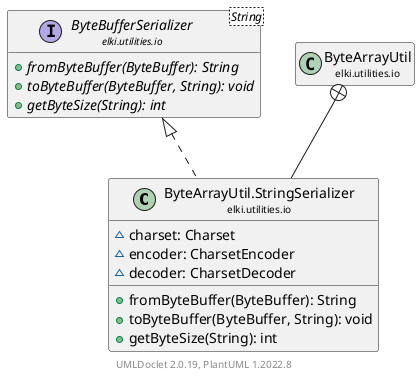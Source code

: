@startuml
    remove .*\.(Instance|Par|Parameterizer|Factory)$
    set namespaceSeparator none
    hide empty fields
    hide empty methods

    class "<size:14>ByteArrayUtil.StringSerializer\n<size:10>elki.utilities.io" as elki.utilities.io.ByteArrayUtil.StringSerializer [[ByteArrayUtil.StringSerializer.html]] {
        ~charset: Charset
        ~encoder: CharsetEncoder
        ~decoder: CharsetDecoder
        +fromByteBuffer(ByteBuffer): String
        +toByteBuffer(ByteBuffer, String): void
        +getByteSize(String): int
    }

    interface "<size:14>ByteBufferSerializer\n<size:10>elki.utilities.io" as elki.utilities.io.ByteBufferSerializer<String> [[ByteBufferSerializer.html]] {
        {abstract} +fromByteBuffer(ByteBuffer): String
        {abstract} +toByteBuffer(ByteBuffer, String): void
        {abstract} +getByteSize(String): int
    }
    class "<size:14>ByteArrayUtil\n<size:10>elki.utilities.io" as elki.utilities.io.ByteArrayUtil [[ByteArrayUtil.html]]

    elki.utilities.io.ByteBufferSerializer <|.. elki.utilities.io.ByteArrayUtil.StringSerializer
    elki.utilities.io.ByteArrayUtil +-- elki.utilities.io.ByteArrayUtil.StringSerializer

    center footer UMLDoclet 2.0.19, PlantUML 1.2022.8
@enduml
